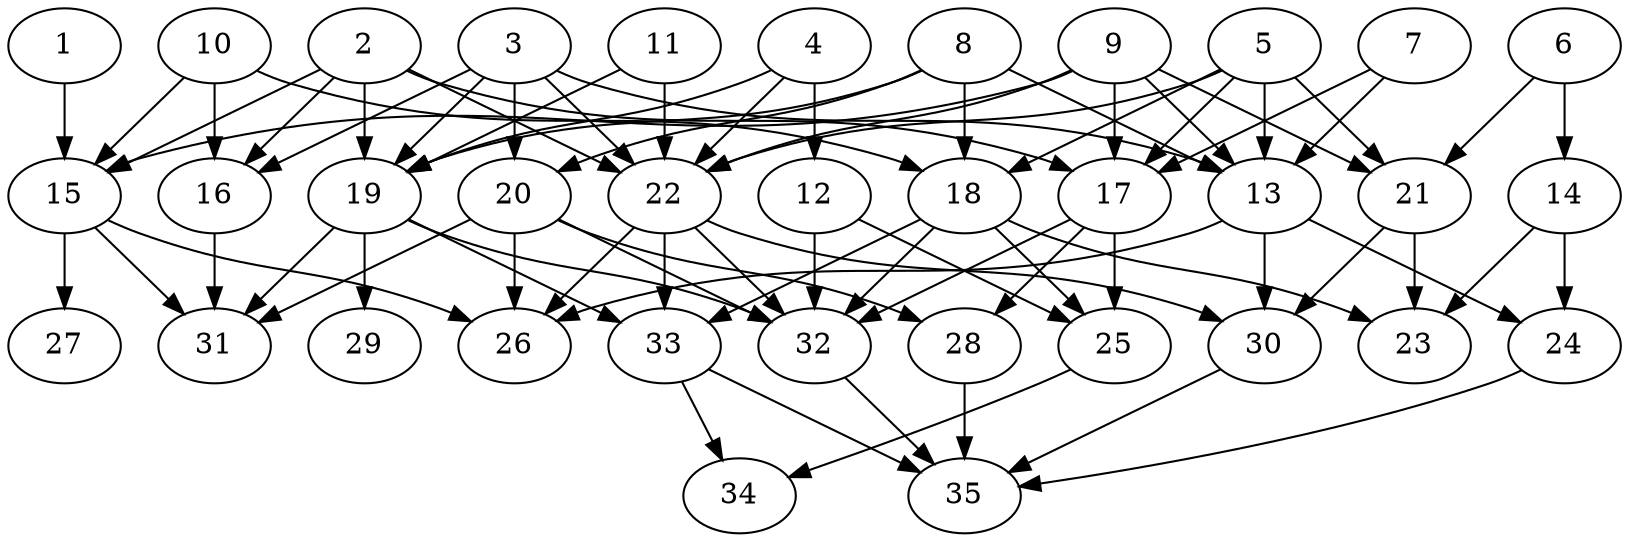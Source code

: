 // DAG automatically generated by daggen at Thu Oct  3 14:05:37 2019
// ./daggen --dot -n 35 --ccr 0.4 --fat 0.7 --regular 0.9 --density 0.5 --mindata 5242880 --maxdata 52428800 
digraph G {
  1 [size="56419840", alpha="0.10", expect_size="22567936"] 
  1 -> 15 [size ="22567936"]
  2 [size="58693120", alpha="0.11", expect_size="23477248"] 
  2 -> 15 [size ="23477248"]
  2 -> 16 [size ="23477248"]
  2 -> 17 [size ="23477248"]
  2 -> 19 [size ="23477248"]
  2 -> 22 [size ="23477248"]
  3 [size="123944960", alpha="0.04", expect_size="49577984"] 
  3 -> 13 [size ="49577984"]
  3 -> 16 [size ="49577984"]
  3 -> 19 [size ="49577984"]
  3 -> 20 [size ="49577984"]
  3 -> 22 [size ="49577984"]
  4 [size="74150400", alpha="0.14", expect_size="29660160"] 
  4 -> 12 [size ="29660160"]
  4 -> 19 [size ="29660160"]
  4 -> 22 [size ="29660160"]
  5 [size="51100160", alpha="0.15", expect_size="20440064"] 
  5 -> 13 [size ="20440064"]
  5 -> 17 [size ="20440064"]
  5 -> 18 [size ="20440064"]
  5 -> 21 [size ="20440064"]
  5 -> 22 [size ="20440064"]
  6 [size="68316160", alpha="0.04", expect_size="27326464"] 
  6 -> 14 [size ="27326464"]
  6 -> 21 [size ="27326464"]
  7 [size="19156480", alpha="0.06", expect_size="7662592"] 
  7 -> 13 [size ="7662592"]
  7 -> 17 [size ="7662592"]
  8 [size="30630400", alpha="0.09", expect_size="12252160"] 
  8 -> 13 [size ="12252160"]
  8 -> 18 [size ="12252160"]
  8 -> 19 [size ="12252160"]
  8 -> 20 [size ="12252160"]
  9 [size="54638080", alpha="0.17", expect_size="21855232"] 
  9 -> 13 [size ="21855232"]
  9 -> 15 [size ="21855232"]
  9 -> 17 [size ="21855232"]
  9 -> 21 [size ="21855232"]
  9 -> 22 [size ="21855232"]
  10 [size="101621760", alpha="0.03", expect_size="40648704"] 
  10 -> 15 [size ="40648704"]
  10 -> 16 [size ="40648704"]
  10 -> 18 [size ="40648704"]
  11 [size="63278080", alpha="0.17", expect_size="25311232"] 
  11 -> 19 [size ="25311232"]
  11 -> 22 [size ="25311232"]
  12 [size="119367680", alpha="0.12", expect_size="47747072"] 
  12 -> 25 [size ="47747072"]
  12 -> 32 [size ="47747072"]
  13 [size="65676800", alpha="0.00", expect_size="26270720"] 
  13 -> 24 [size ="26270720"]
  13 -> 26 [size ="26270720"]
  13 -> 30 [size ="26270720"]
  14 [size="89789440", alpha="0.06", expect_size="35915776"] 
  14 -> 23 [size ="35915776"]
  14 -> 24 [size ="35915776"]
  15 [size="53319680", alpha="0.16", expect_size="21327872"] 
  15 -> 26 [size ="21327872"]
  15 -> 27 [size ="21327872"]
  15 -> 31 [size ="21327872"]
  16 [size="21409280", alpha="0.02", expect_size="8563712"] 
  16 -> 31 [size ="8563712"]
  17 [size="43740160", alpha="0.05", expect_size="17496064"] 
  17 -> 25 [size ="17496064"]
  17 -> 28 [size ="17496064"]
  17 -> 32 [size ="17496064"]
  18 [size="77736960", alpha="0.11", expect_size="31094784"] 
  18 -> 23 [size ="31094784"]
  18 -> 25 [size ="31094784"]
  18 -> 32 [size ="31094784"]
  18 -> 33 [size ="31094784"]
  19 [size="14330880", alpha="0.20", expect_size="5732352"] 
  19 -> 29 [size ="5732352"]
  19 -> 31 [size ="5732352"]
  19 -> 32 [size ="5732352"]
  19 -> 33 [size ="5732352"]
  20 [size="116221440", alpha="0.18", expect_size="46488576"] 
  20 -> 26 [size ="46488576"]
  20 -> 28 [size ="46488576"]
  20 -> 31 [size ="46488576"]
  20 -> 32 [size ="46488576"]
  21 [size="15439360", alpha="0.03", expect_size="6175744"] 
  21 -> 23 [size ="6175744"]
  21 -> 30 [size ="6175744"]
  22 [size="118443520", alpha="0.17", expect_size="47377408"] 
  22 -> 26 [size ="47377408"]
  22 -> 30 [size ="47377408"]
  22 -> 32 [size ="47377408"]
  22 -> 33 [size ="47377408"]
  23 [size="72401920", alpha="0.09", expect_size="28960768"] 
  24 [size="73067520", alpha="0.11", expect_size="29227008"] 
  24 -> 35 [size ="29227008"]
  25 [size="105792000", alpha="0.00", expect_size="42316800"] 
  25 -> 34 [size ="42316800"]
  26 [size="84213760", alpha="0.19", expect_size="33685504"] 
  27 [size="97057280", alpha="0.18", expect_size="38822912"] 
  28 [size="124884480", alpha="0.00", expect_size="49953792"] 
  28 -> 35 [size ="49953792"]
  29 [size="69913600", alpha="0.10", expect_size="27965440"] 
  30 [size="67481600", alpha="0.14", expect_size="26992640"] 
  30 -> 35 [size ="26992640"]
  31 [size="54901760", alpha="0.07", expect_size="21960704"] 
  32 [size="75486720", alpha="0.18", expect_size="30194688"] 
  32 -> 35 [size ="30194688"]
  33 [size="56860160", alpha="0.17", expect_size="22744064"] 
  33 -> 34 [size ="22744064"]
  33 -> 35 [size ="22744064"]
  34 [size="109862400", alpha="0.10", expect_size="43944960"] 
  35 [size="59604480", alpha="0.10", expect_size="23841792"] 
}

